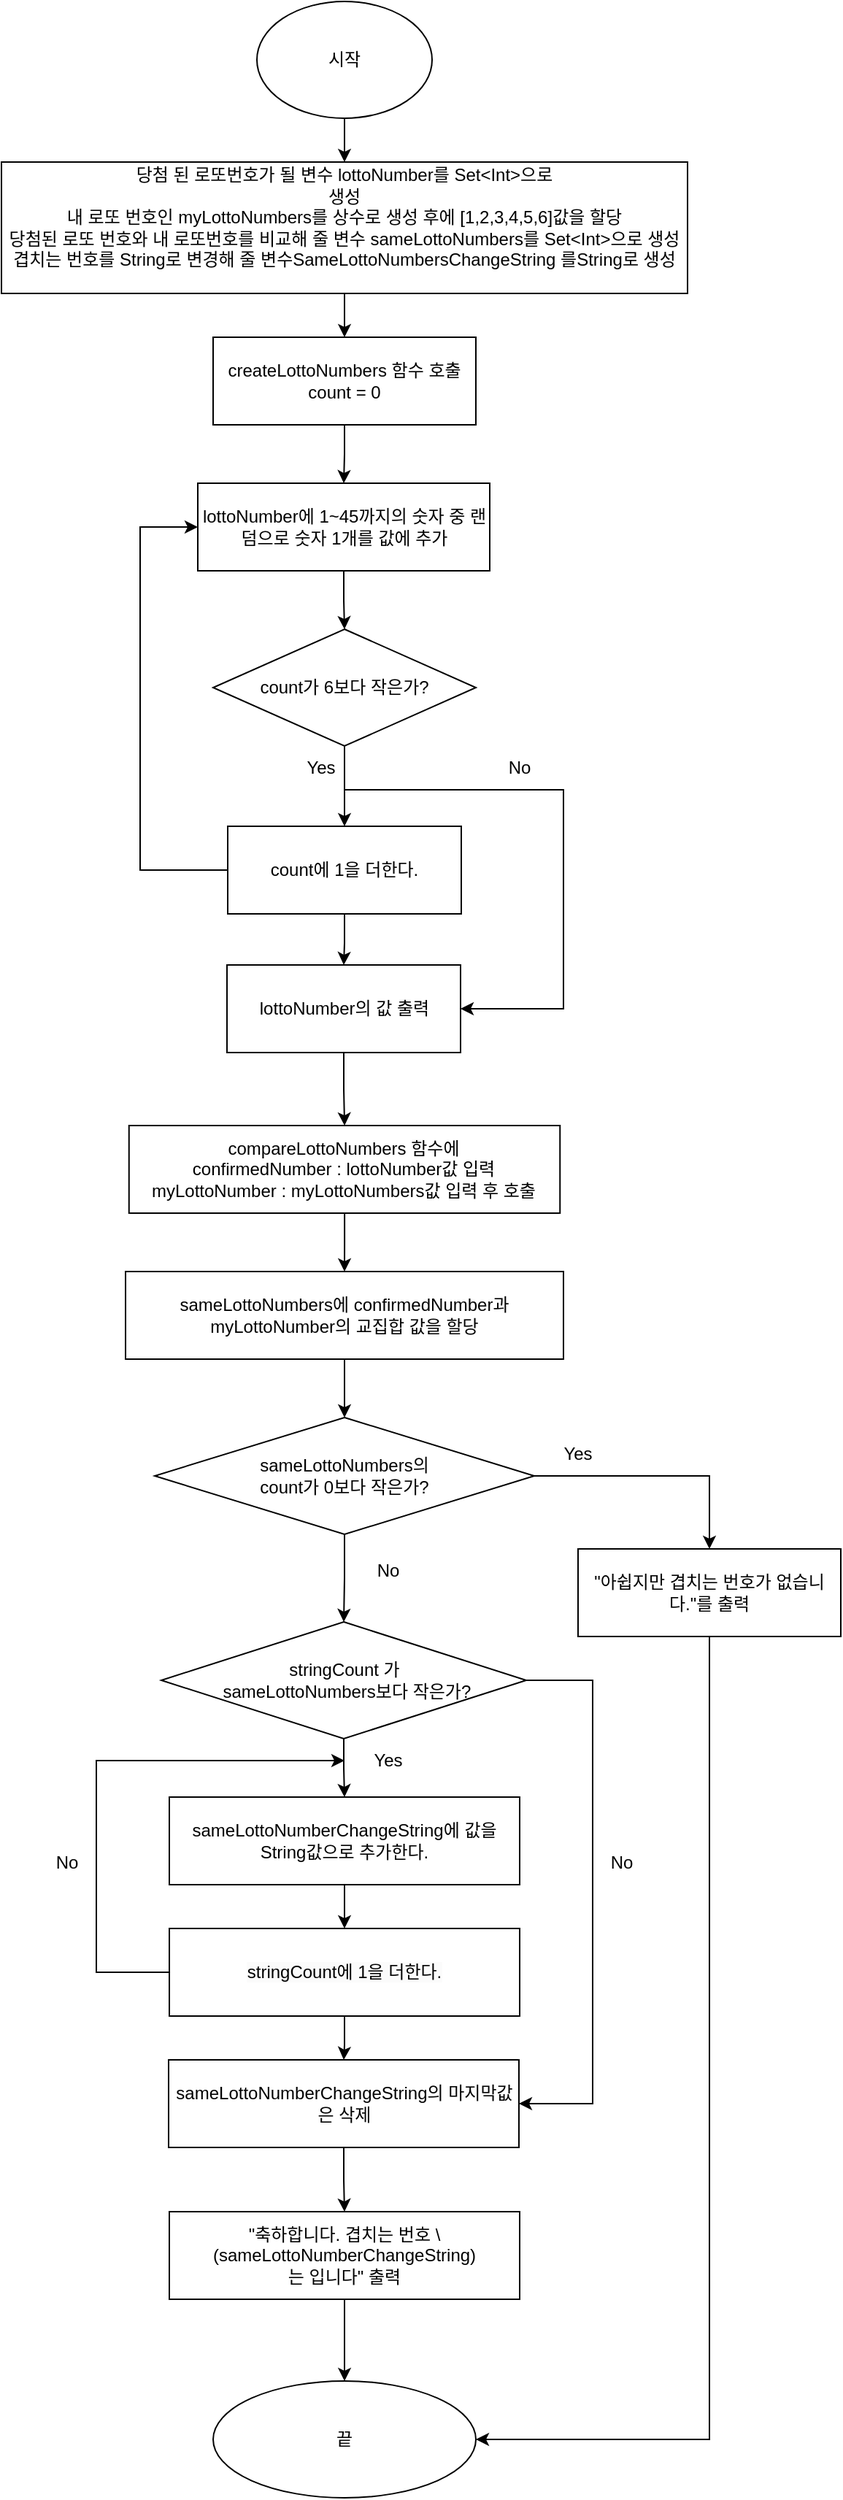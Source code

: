 <mxfile version="20.8.16" type="device"><diagram id="C5RBs43oDa-KdzZeNtuy" name="Page-1"><mxGraphModel dx="1012" dy="587" grid="1" gridSize="10" guides="1" tooltips="1" connect="1" arrows="1" fold="1" page="1" pageScale="1" pageWidth="827" pageHeight="1169" math="0" shadow="0"><root><mxCell id="WIyWlLk6GJQsqaUBKTNV-0"/><mxCell id="WIyWlLk6GJQsqaUBKTNV-1" parent="WIyWlLk6GJQsqaUBKTNV-0"/><mxCell id="v951w9ajwlAHDqXELq3I-17" value="" style="edgeStyle=orthogonalEdgeStyle;rounded=0;orthogonalLoop=1;jettySize=auto;html=1;" edge="1" parent="WIyWlLk6GJQsqaUBKTNV-1" source="3zpXG0Cg00qkaCqmDsO5-0" target="3zpXG0Cg00qkaCqmDsO5-3"><mxGeometry relative="1" as="geometry"/></mxCell><mxCell id="3zpXG0Cg00qkaCqmDsO5-0" value="시작" style="ellipse;whiteSpace=wrap;html=1;" parent="WIyWlLk6GJQsqaUBKTNV-1" vertex="1"><mxGeometry x="340" y="20" width="120" height="80" as="geometry"/></mxCell><mxCell id="v951w9ajwlAHDqXELq3I-16" value="" style="edgeStyle=orthogonalEdgeStyle;rounded=0;orthogonalLoop=1;jettySize=auto;html=1;" edge="1" parent="WIyWlLk6GJQsqaUBKTNV-1" source="3zpXG0Cg00qkaCqmDsO5-3" target="3zpXG0Cg00qkaCqmDsO5-19"><mxGeometry relative="1" as="geometry"/></mxCell><mxCell id="3zpXG0Cg00qkaCqmDsO5-3" value="당첨 된 로또번호가 될 변수 lottoNumber를 Set&amp;lt;Int&amp;gt;으로&lt;br&gt;생성&lt;br&gt;내 로또 번호인 myLottoNumbers를 상수로 생성 후에 [1,2,3,4,5,6]값을 할당&lt;br&gt;당첨된 로또 번호와 내 로또번호를 비교해 줄 변수 sameLottoNumbers를 Set&amp;lt;Int&amp;gt;으로 생성&lt;br&gt;겹치는 번호를 String로 변경해 줄 변수SameLottoNumbersChangeString 를String로 생성&lt;br&gt;&amp;nbsp;&lt;br&gt;" style="rounded=0;whiteSpace=wrap;html=1;" parent="WIyWlLk6GJQsqaUBKTNV-1" vertex="1"><mxGeometry x="165" y="130" width="470" height="90" as="geometry"/></mxCell><mxCell id="3zpXG0Cg00qkaCqmDsO5-9" style="edgeStyle=orthogonalEdgeStyle;rounded=0;orthogonalLoop=1;jettySize=auto;html=1;entryX=1;entryY=0.5;entryDx=0;entryDy=0;" parent="WIyWlLk6GJQsqaUBKTNV-1" source="3zpXG0Cg00qkaCqmDsO5-4" target="3zpXG0Cg00qkaCqmDsO5-23" edge="1"><mxGeometry relative="1" as="geometry"><mxPoint x="460" y="820" as="targetPoint"/><Array as="points"><mxPoint x="400" y="560"/><mxPoint x="550" y="560"/><mxPoint x="550" y="710"/></Array></mxGeometry></mxCell><mxCell id="3zpXG0Cg00qkaCqmDsO5-14" value="" style="edgeStyle=orthogonalEdgeStyle;rounded=0;orthogonalLoop=1;jettySize=auto;html=1;" parent="WIyWlLk6GJQsqaUBKTNV-1" source="3zpXG0Cg00qkaCqmDsO5-4" target="3zpXG0Cg00qkaCqmDsO5-7" edge="1"><mxGeometry relative="1" as="geometry"/></mxCell><mxCell id="3zpXG0Cg00qkaCqmDsO5-4" value="count가 6보다 작은가?" style="rhombus;whiteSpace=wrap;html=1;rounded=0;" parent="WIyWlLk6GJQsqaUBKTNV-1" vertex="1"><mxGeometry x="310" y="450" width="180" height="80" as="geometry"/></mxCell><mxCell id="3zpXG0Cg00qkaCqmDsO5-13" value="" style="edgeStyle=orthogonalEdgeStyle;rounded=0;orthogonalLoop=1;jettySize=auto;html=1;" parent="WIyWlLk6GJQsqaUBKTNV-1" source="3zpXG0Cg00qkaCqmDsO5-6" target="3zpXG0Cg00qkaCqmDsO5-4" edge="1"><mxGeometry relative="1" as="geometry"/></mxCell><mxCell id="3zpXG0Cg00qkaCqmDsO5-6" value="lottoNumber에 1~45까지의 숫자 중 랜덤으로 숫자 1개를 값에 추가" style="rounded=0;whiteSpace=wrap;html=1;" parent="WIyWlLk6GJQsqaUBKTNV-1" vertex="1"><mxGeometry x="299.5" y="350" width="200" height="60" as="geometry"/></mxCell><mxCell id="3zpXG0Cg00qkaCqmDsO5-11" style="edgeStyle=orthogonalEdgeStyle;rounded=0;orthogonalLoop=1;jettySize=auto;html=1;entryX=0;entryY=0.5;entryDx=0;entryDy=0;" parent="WIyWlLk6GJQsqaUBKTNV-1" source="3zpXG0Cg00qkaCqmDsO5-7" edge="1" target="3zpXG0Cg00qkaCqmDsO5-6"><mxGeometry relative="1" as="geometry"><mxPoint x="310" y="380" as="targetPoint"/><Array as="points"><mxPoint x="260" y="615"/><mxPoint x="260" y="380"/></Array></mxGeometry></mxCell><mxCell id="3zpXG0Cg00qkaCqmDsO5-24" value="" style="edgeStyle=orthogonalEdgeStyle;rounded=0;orthogonalLoop=1;jettySize=auto;html=1;" parent="WIyWlLk6GJQsqaUBKTNV-1" source="3zpXG0Cg00qkaCqmDsO5-7" target="3zpXG0Cg00qkaCqmDsO5-23" edge="1"><mxGeometry relative="1" as="geometry"/></mxCell><mxCell id="3zpXG0Cg00qkaCqmDsO5-7" value="count에 1을 더한다." style="rounded=0;whiteSpace=wrap;html=1;" parent="WIyWlLk6GJQsqaUBKTNV-1" vertex="1"><mxGeometry x="320" y="585" width="160" height="60" as="geometry"/></mxCell><mxCell id="3zpXG0Cg00qkaCqmDsO5-10" value="No" style="text;html=1;strokeColor=none;fillColor=none;align=center;verticalAlign=middle;whiteSpace=wrap;rounded=0;" parent="WIyWlLk6GJQsqaUBKTNV-1" vertex="1"><mxGeometry x="490" y="530" width="60" height="30" as="geometry"/></mxCell><mxCell id="3zpXG0Cg00qkaCqmDsO5-16" value="Yes" style="text;html=1;strokeColor=none;fillColor=none;align=center;verticalAlign=middle;whiteSpace=wrap;rounded=0;" parent="WIyWlLk6GJQsqaUBKTNV-1" vertex="1"><mxGeometry x="354" y="530" width="60" height="30" as="geometry"/></mxCell><mxCell id="3zpXG0Cg00qkaCqmDsO5-22" value="" style="edgeStyle=orthogonalEdgeStyle;rounded=0;orthogonalLoop=1;jettySize=auto;html=1;" parent="WIyWlLk6GJQsqaUBKTNV-1" source="3zpXG0Cg00qkaCqmDsO5-19" target="3zpXG0Cg00qkaCqmDsO5-6" edge="1"><mxGeometry relative="1" as="geometry"/></mxCell><mxCell id="3zpXG0Cg00qkaCqmDsO5-19" value="createLottoNumbers 함수 호출&lt;br&gt;count = 0" style="rounded=0;whiteSpace=wrap;html=1;" parent="WIyWlLk6GJQsqaUBKTNV-1" vertex="1"><mxGeometry x="310" y="250" width="180" height="60" as="geometry"/></mxCell><mxCell id="v951w9ajwlAHDqXELq3I-18" value="" style="edgeStyle=orthogonalEdgeStyle;rounded=0;orthogonalLoop=1;jettySize=auto;html=1;" edge="1" parent="WIyWlLk6GJQsqaUBKTNV-1" source="3zpXG0Cg00qkaCqmDsO5-23" target="v951w9ajwlAHDqXELq3I-0"><mxGeometry relative="1" as="geometry"/></mxCell><mxCell id="3zpXG0Cg00qkaCqmDsO5-23" value="lottoNumber의 값 출력" style="rounded=0;whiteSpace=wrap;html=1;" parent="WIyWlLk6GJQsqaUBKTNV-1" vertex="1"><mxGeometry x="319.5" y="680" width="160" height="60" as="geometry"/></mxCell><mxCell id="v951w9ajwlAHDqXELq3I-2" value="" style="edgeStyle=orthogonalEdgeStyle;rounded=0;orthogonalLoop=1;jettySize=auto;html=1;" edge="1" parent="WIyWlLk6GJQsqaUBKTNV-1" source="v951w9ajwlAHDqXELq3I-0" target="v951w9ajwlAHDqXELq3I-1"><mxGeometry relative="1" as="geometry"/></mxCell><mxCell id="v951w9ajwlAHDqXELq3I-0" value="compareLottoNumbers 함수에 &lt;br&gt;confirmedNumber : lottoNumber값 입력&lt;br&gt;myLottoNumber : myLottoNumbers값 입력 후 호출" style="rounded=0;whiteSpace=wrap;html=1;" vertex="1" parent="WIyWlLk6GJQsqaUBKTNV-1"><mxGeometry x="252.38" y="790" width="295.25" height="60" as="geometry"/></mxCell><mxCell id="v951w9ajwlAHDqXELq3I-4" value="" style="edgeStyle=orthogonalEdgeStyle;rounded=0;orthogonalLoop=1;jettySize=auto;html=1;" edge="1" parent="WIyWlLk6GJQsqaUBKTNV-1" source="v951w9ajwlAHDqXELq3I-1" target="v951w9ajwlAHDqXELq3I-3"><mxGeometry relative="1" as="geometry"/></mxCell><mxCell id="v951w9ajwlAHDqXELq3I-1" value="sameLottoNumbers에 confirmedNumber과 myLottoNumber의 교집합 값을 할당" style="whiteSpace=wrap;html=1;rounded=0;" vertex="1" parent="WIyWlLk6GJQsqaUBKTNV-1"><mxGeometry x="250" y="890" width="300" height="60" as="geometry"/></mxCell><mxCell id="v951w9ajwlAHDqXELq3I-8" value="" style="edgeStyle=orthogonalEdgeStyle;rounded=0;orthogonalLoop=1;jettySize=auto;html=1;" edge="1" parent="WIyWlLk6GJQsqaUBKTNV-1" source="v951w9ajwlAHDqXELq3I-3" target="v951w9ajwlAHDqXELq3I-7"><mxGeometry relative="1" as="geometry"/></mxCell><mxCell id="v951w9ajwlAHDqXELq3I-19" value="" style="edgeStyle=orthogonalEdgeStyle;rounded=0;orthogonalLoop=1;jettySize=auto;html=1;" edge="1" parent="WIyWlLk6GJQsqaUBKTNV-1" source="v951w9ajwlAHDqXELq3I-3" target="v951w9ajwlAHDqXELq3I-9"><mxGeometry relative="1" as="geometry"/></mxCell><mxCell id="v951w9ajwlAHDqXELq3I-3" value="sameLottoNumbers의 &lt;br&gt;count가 0보다 작은가?" style="rhombus;whiteSpace=wrap;html=1;rounded=0;" vertex="1" parent="WIyWlLk6GJQsqaUBKTNV-1"><mxGeometry x="270" y="990" width="260" height="80" as="geometry"/></mxCell><mxCell id="v951w9ajwlAHDqXELq3I-31" style="edgeStyle=orthogonalEdgeStyle;rounded=0;orthogonalLoop=1;jettySize=auto;html=1;entryX=1;entryY=0.5;entryDx=0;entryDy=0;" edge="1" parent="WIyWlLk6GJQsqaUBKTNV-1" source="v951w9ajwlAHDqXELq3I-7" target="v951w9ajwlAHDqXELq3I-27"><mxGeometry relative="1" as="geometry"><Array as="points"><mxPoint x="650" y="1690"/></Array></mxGeometry></mxCell><mxCell id="v951w9ajwlAHDqXELq3I-7" value="&quot;아쉽지만 겹치는 번호가 없습니다.&quot;를 출력" style="rounded=0;whiteSpace=wrap;html=1;" vertex="1" parent="WIyWlLk6GJQsqaUBKTNV-1"><mxGeometry x="560" y="1080" width="180" height="60" as="geometry"/></mxCell><mxCell id="v951w9ajwlAHDqXELq3I-20" value="" style="edgeStyle=orthogonalEdgeStyle;rounded=0;orthogonalLoop=1;jettySize=auto;html=1;" edge="1" parent="WIyWlLk6GJQsqaUBKTNV-1" source="v951w9ajwlAHDqXELq3I-9" target="v951w9ajwlAHDqXELq3I-11"><mxGeometry relative="1" as="geometry"/></mxCell><mxCell id="v951w9ajwlAHDqXELq3I-35" style="edgeStyle=orthogonalEdgeStyle;rounded=0;orthogonalLoop=1;jettySize=auto;html=1;entryX=1;entryY=0.5;entryDx=0;entryDy=0;" edge="1" parent="WIyWlLk6GJQsqaUBKTNV-1" source="v951w9ajwlAHDqXELq3I-9" target="v951w9ajwlAHDqXELq3I-13"><mxGeometry relative="1" as="geometry"><Array as="points"><mxPoint x="570" y="1170"/><mxPoint x="570" y="1460"/></Array></mxGeometry></mxCell><mxCell id="v951w9ajwlAHDqXELq3I-9" value="stringCount 가&lt;br&gt;&amp;nbsp;sameLottoNumbers보다 작은가?" style="rhombus;whiteSpace=wrap;html=1;" vertex="1" parent="WIyWlLk6GJQsqaUBKTNV-1"><mxGeometry x="274.5" y="1130" width="250" height="80" as="geometry"/></mxCell><mxCell id="v951w9ajwlAHDqXELq3I-25" value="" style="edgeStyle=orthogonalEdgeStyle;rounded=0;orthogonalLoop=1;jettySize=auto;html=1;" edge="1" parent="WIyWlLk6GJQsqaUBKTNV-1" source="v951w9ajwlAHDqXELq3I-10" target="v951w9ajwlAHDqXELq3I-13"><mxGeometry relative="1" as="geometry"/></mxCell><mxCell id="v951w9ajwlAHDqXELq3I-33" style="edgeStyle=orthogonalEdgeStyle;rounded=0;orthogonalLoop=1;jettySize=auto;html=1;entryX=0;entryY=0.5;entryDx=0;entryDy=0;" edge="1" parent="WIyWlLk6GJQsqaUBKTNV-1" source="v951w9ajwlAHDqXELq3I-10" target="v951w9ajwlAHDqXELq3I-32"><mxGeometry relative="1" as="geometry"><Array as="points"><mxPoint x="230" y="1370"/><mxPoint x="230" y="1225"/></Array></mxGeometry></mxCell><mxCell id="v951w9ajwlAHDqXELq3I-10" value="&lt;span style=&quot;color: rgb(0, 0, 0); font-family: Helvetica; font-size: 12px; font-style: normal; font-variant-ligatures: normal; font-variant-caps: normal; font-weight: 400; letter-spacing: normal; orphans: 2; text-align: center; text-indent: 0px; text-transform: none; widows: 2; word-spacing: 0px; -webkit-text-stroke-width: 0px; background-color: rgb(251, 251, 251); text-decoration-thickness: initial; text-decoration-style: initial; text-decoration-color: initial; float: none; display: inline !important;&quot;&gt;stringCount에 1을 더한다.&lt;/span&gt;" style="rounded=0;whiteSpace=wrap;html=1;" vertex="1" parent="WIyWlLk6GJQsqaUBKTNV-1"><mxGeometry x="280.01" y="1340" width="240" height="60" as="geometry"/></mxCell><mxCell id="v951w9ajwlAHDqXELq3I-24" value="" style="edgeStyle=orthogonalEdgeStyle;rounded=0;orthogonalLoop=1;jettySize=auto;html=1;" edge="1" parent="WIyWlLk6GJQsqaUBKTNV-1" source="v951w9ajwlAHDqXELq3I-11" target="v951w9ajwlAHDqXELq3I-10"><mxGeometry relative="1" as="geometry"/></mxCell><mxCell id="v951w9ajwlAHDqXELq3I-11" value="sameLottoNumberChangeString에 값을 String값으로 추가한다." style="rounded=0;whiteSpace=wrap;html=1;" vertex="1" parent="WIyWlLk6GJQsqaUBKTNV-1"><mxGeometry x="280" y="1250" width="240" height="60" as="geometry"/></mxCell><mxCell id="v951w9ajwlAHDqXELq3I-28" value="" style="edgeStyle=orthogonalEdgeStyle;rounded=0;orthogonalLoop=1;jettySize=auto;html=1;" edge="1" parent="WIyWlLk6GJQsqaUBKTNV-1" source="v951w9ajwlAHDqXELq3I-12" target="v951w9ajwlAHDqXELq3I-27"><mxGeometry relative="1" as="geometry"/></mxCell><mxCell id="v951w9ajwlAHDqXELq3I-12" value="&quot;축하합니다. 겹치는 번호 \(sameLottoNumberChangeString)&lt;br&gt;는 입니다&quot; 출력" style="rounded=0;whiteSpace=wrap;html=1;" vertex="1" parent="WIyWlLk6GJQsqaUBKTNV-1"><mxGeometry x="280" y="1534" width="240" height="60" as="geometry"/></mxCell><mxCell id="v951w9ajwlAHDqXELq3I-26" value="" style="edgeStyle=orthogonalEdgeStyle;rounded=0;orthogonalLoop=1;jettySize=auto;html=1;" edge="1" parent="WIyWlLk6GJQsqaUBKTNV-1" source="v951w9ajwlAHDqXELq3I-13" target="v951w9ajwlAHDqXELq3I-12"><mxGeometry relative="1" as="geometry"/></mxCell><mxCell id="v951w9ajwlAHDqXELq3I-13" value="sameLottoNumberChangeString의 마지막값은 삭제" style="rounded=0;whiteSpace=wrap;html=1;" vertex="1" parent="WIyWlLk6GJQsqaUBKTNV-1"><mxGeometry x="279.5" y="1430" width="240" height="60" as="geometry"/></mxCell><mxCell id="v951w9ajwlAHDqXELq3I-14" value="Yes" style="text;html=1;strokeColor=none;fillColor=none;align=center;verticalAlign=middle;whiteSpace=wrap;rounded=0;" vertex="1" parent="WIyWlLk6GJQsqaUBKTNV-1"><mxGeometry x="530" y="1000" width="60" height="30" as="geometry"/></mxCell><mxCell id="v951w9ajwlAHDqXELq3I-15" value="No" style="text;html=1;strokeColor=none;fillColor=none;align=center;verticalAlign=middle;whiteSpace=wrap;rounded=0;" vertex="1" parent="WIyWlLk6GJQsqaUBKTNV-1"><mxGeometry x="400" y="1080" width="60" height="30" as="geometry"/></mxCell><mxCell id="v951w9ajwlAHDqXELq3I-27" value="끝" style="ellipse;whiteSpace=wrap;html=1;rounded=0;" vertex="1" parent="WIyWlLk6GJQsqaUBKTNV-1"><mxGeometry x="310.01" y="1650" width="180" height="80" as="geometry"/></mxCell><mxCell id="v951w9ajwlAHDqXELq3I-32" value="Yes" style="text;html=1;strokeColor=none;fillColor=none;align=center;verticalAlign=middle;whiteSpace=wrap;rounded=0;" vertex="1" parent="WIyWlLk6GJQsqaUBKTNV-1"><mxGeometry x="400" y="1210" width="60" height="30" as="geometry"/></mxCell><mxCell id="v951w9ajwlAHDqXELq3I-34" value="No" style="text;html=1;strokeColor=none;fillColor=none;align=center;verticalAlign=middle;whiteSpace=wrap;rounded=0;" vertex="1" parent="WIyWlLk6GJQsqaUBKTNV-1"><mxGeometry x="180" y="1280" width="60" height="30" as="geometry"/></mxCell><mxCell id="v951w9ajwlAHDqXELq3I-36" value="No" style="text;html=1;strokeColor=none;fillColor=none;align=center;verticalAlign=middle;whiteSpace=wrap;rounded=0;" vertex="1" parent="WIyWlLk6GJQsqaUBKTNV-1"><mxGeometry x="560" y="1280" width="60" height="30" as="geometry"/></mxCell></root></mxGraphModel></diagram></mxfile>